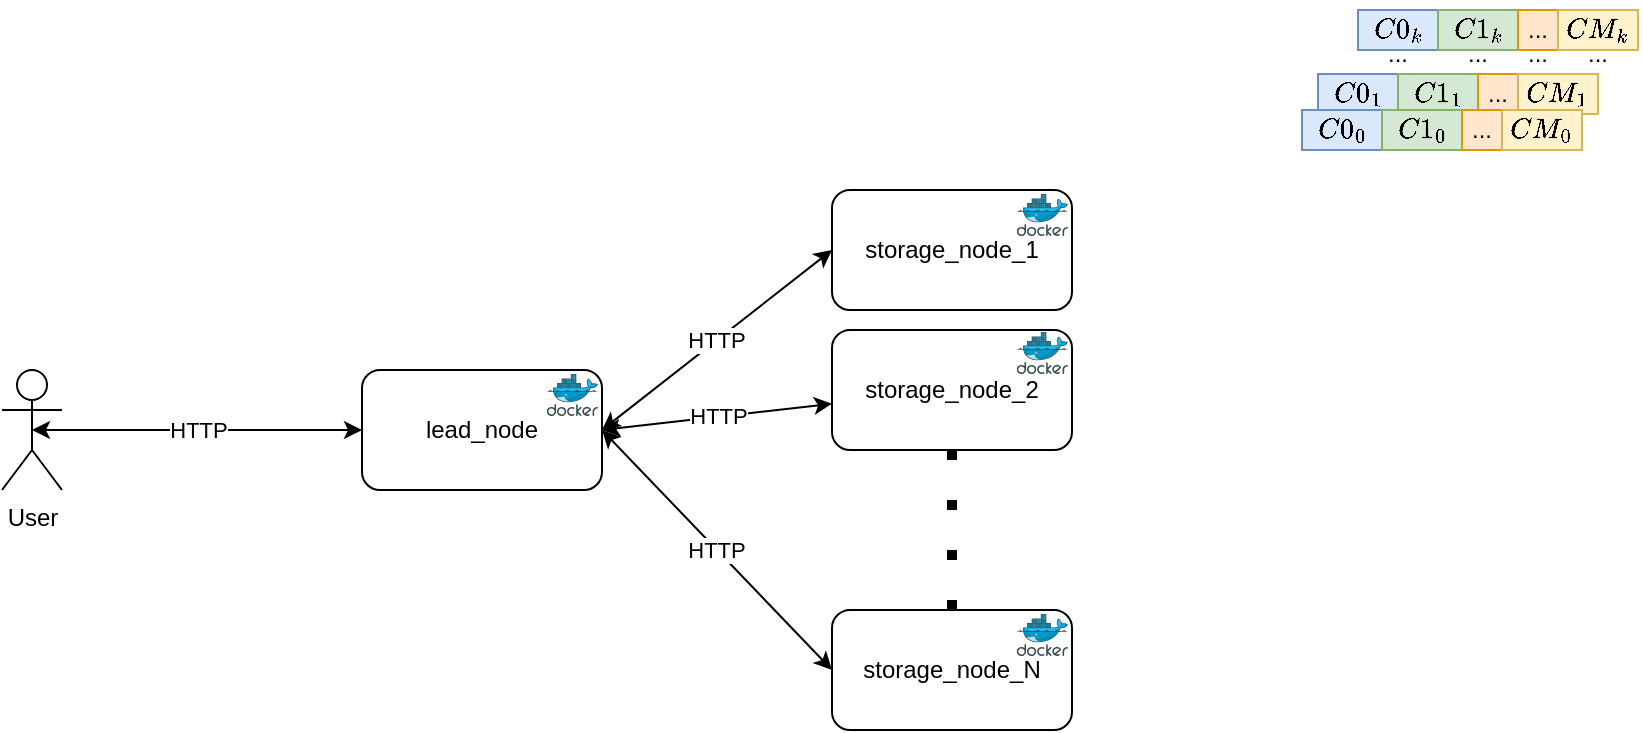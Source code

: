 <mxfile version="25.0.1">
  <diagram name="Side-1" id="NHAgeWhEGQmmEM6n7HXk">
    <mxGraphModel dx="875" dy="518" grid="1" gridSize="10" guides="1" tooltips="1" connect="1" arrows="1" fold="1" page="1" pageScale="1" pageWidth="3300" pageHeight="4681" math="1" shadow="0">
      <root>
        <mxCell id="0" />
        <mxCell id="1" parent="0" />
        <mxCell id="SFgKOH9r3m3D4WPlFbOF-8" value="HTTP" style="rounded=0;orthogonalLoop=1;jettySize=auto;html=1;exitX=1;exitY=0.5;exitDx=0;exitDy=0;entryX=0;entryY=0.5;entryDx=0;entryDy=0;startArrow=classic;startFill=1;" edge="1" parent="1" source="SFgKOH9r3m3D4WPlFbOF-2" target="SFgKOH9r3m3D4WPlFbOF-4">
          <mxGeometry relative="1" as="geometry" />
        </mxCell>
        <mxCell id="SFgKOH9r3m3D4WPlFbOF-9" value="HTTP" style="rounded=0;orthogonalLoop=1;jettySize=auto;html=1;exitX=1;exitY=0.5;exitDx=0;exitDy=0;startArrow=classic;startFill=1;" edge="1" parent="1" source="SFgKOH9r3m3D4WPlFbOF-2" target="SFgKOH9r3m3D4WPlFbOF-5">
          <mxGeometry relative="1" as="geometry" />
        </mxCell>
        <mxCell id="SFgKOH9r3m3D4WPlFbOF-10" value="HTTP" style="rounded=0;orthogonalLoop=1;jettySize=auto;html=1;exitX=1;exitY=0.5;exitDx=0;exitDy=0;entryX=0;entryY=0.5;entryDx=0;entryDy=0;startArrow=classic;startFill=1;" edge="1" parent="1" source="SFgKOH9r3m3D4WPlFbOF-2" target="SFgKOH9r3m3D4WPlFbOF-6">
          <mxGeometry relative="1" as="geometry" />
        </mxCell>
        <mxCell id="SFgKOH9r3m3D4WPlFbOF-2" value="lead_node" style="rounded=1;whiteSpace=wrap;html=1;align=center;verticalAlign=middle;" vertex="1" parent="1">
          <mxGeometry x="350" y="250" width="120" height="60" as="geometry" />
        </mxCell>
        <mxCell id="SFgKOH9r3m3D4WPlFbOF-11" value="HTTP" style="edgeStyle=orthogonalEdgeStyle;rounded=0;orthogonalLoop=1;jettySize=auto;html=1;exitX=0.5;exitY=0.5;exitDx=0;exitDy=0;exitPerimeter=0;entryX=0;entryY=0.5;entryDx=0;entryDy=0;startArrow=classic;startFill=1;" edge="1" parent="1" source="SFgKOH9r3m3D4WPlFbOF-3" target="SFgKOH9r3m3D4WPlFbOF-2">
          <mxGeometry relative="1" as="geometry" />
        </mxCell>
        <mxCell id="SFgKOH9r3m3D4WPlFbOF-3" value="User" style="shape=umlActor;verticalLabelPosition=bottom;verticalAlign=top;html=1;outlineConnect=0;" vertex="1" parent="1">
          <mxGeometry x="170" y="250" width="30" height="60" as="geometry" />
        </mxCell>
        <mxCell id="SFgKOH9r3m3D4WPlFbOF-4" value="storage_node_1" style="rounded=1;whiteSpace=wrap;html=1;" vertex="1" parent="1">
          <mxGeometry x="585" y="160" width="120" height="60" as="geometry" />
        </mxCell>
        <mxCell id="SFgKOH9r3m3D4WPlFbOF-7" style="edgeStyle=orthogonalEdgeStyle;rounded=0;orthogonalLoop=1;jettySize=auto;html=1;exitX=0.5;exitY=1;exitDx=0;exitDy=0;entryX=0.5;entryY=0;entryDx=0;entryDy=0;dashed=1;dashPattern=1 4;strokeWidth=5;endArrow=none;endFill=0;targetPerimeterSpacing=12;sourcePerimeterSpacing=6;endSize=1;curved=0;" edge="1" parent="1" source="SFgKOH9r3m3D4WPlFbOF-5" target="SFgKOH9r3m3D4WPlFbOF-6">
          <mxGeometry relative="1" as="geometry" />
        </mxCell>
        <mxCell id="SFgKOH9r3m3D4WPlFbOF-5" value="storage_node_2" style="rounded=1;whiteSpace=wrap;html=1;" vertex="1" parent="1">
          <mxGeometry x="585" y="230" width="120" height="60" as="geometry" />
        </mxCell>
        <mxCell id="SFgKOH9r3m3D4WPlFbOF-6" value="storage_node_N" style="rounded=1;whiteSpace=wrap;html=1;" vertex="1" parent="1">
          <mxGeometry x="585" y="370" width="120" height="60" as="geometry" />
        </mxCell>
        <mxCell id="SFgKOH9r3m3D4WPlFbOF-12" value="" style="image;sketch=0;aspect=fixed;html=1;points=[];align=center;fontSize=12;image=img/lib/mscae/Docker.svg;" vertex="1" parent="1">
          <mxGeometry x="442.39" y="252" width="25.61" height="21" as="geometry" />
        </mxCell>
        <mxCell id="SFgKOH9r3m3D4WPlFbOF-13" value="" style="image;sketch=0;aspect=fixed;html=1;points=[];align=center;fontSize=12;image=img/lib/mscae/Docker.svg;" vertex="1" parent="1">
          <mxGeometry x="677.39" y="162" width="25.61" height="21" as="geometry" />
        </mxCell>
        <mxCell id="SFgKOH9r3m3D4WPlFbOF-14" value="" style="image;sketch=0;aspect=fixed;html=1;points=[];align=center;fontSize=12;image=img/lib/mscae/Docker.svg;" vertex="1" parent="1">
          <mxGeometry x="677.39" y="231" width="25.61" height="21" as="geometry" />
        </mxCell>
        <mxCell id="SFgKOH9r3m3D4WPlFbOF-15" value="" style="image;sketch=0;aspect=fixed;html=1;points=[];align=center;fontSize=12;image=img/lib/mscae/Docker.svg;" vertex="1" parent="1">
          <mxGeometry x="677.39" y="372" width="25.61" height="21" as="geometry" />
        </mxCell>
        <mxCell id="SFgKOH9r3m3D4WPlFbOF-35" value="" style="group" vertex="1" connectable="0" parent="1">
          <mxGeometry x="820" y="70" width="168" height="70" as="geometry" />
        </mxCell>
        <mxCell id="SFgKOH9r3m3D4WPlFbOF-20" value="\(C0_1\)" style="rounded=0;whiteSpace=wrap;html=1;fillColor=#dae8fc;strokeColor=#6c8ebf;" vertex="1" parent="SFgKOH9r3m3D4WPlFbOF-35">
          <mxGeometry x="8" y="32" width="40" height="20" as="geometry" />
        </mxCell>
        <mxCell id="SFgKOH9r3m3D4WPlFbOF-21" value="\(C1_1\)" style="rounded=0;whiteSpace=wrap;html=1;fillColor=#d5e8d4;strokeColor=#82b366;" vertex="1" parent="SFgKOH9r3m3D4WPlFbOF-35">
          <mxGeometry x="48" y="32" width="40" height="20" as="geometry" />
        </mxCell>
        <mxCell id="SFgKOH9r3m3D4WPlFbOF-22" value="..." style="rounded=0;whiteSpace=wrap;html=1;fillColor=#ffe6cc;strokeColor=#d79b00;" vertex="1" parent="SFgKOH9r3m3D4WPlFbOF-35">
          <mxGeometry x="88" y="32" width="20" height="20" as="geometry" />
        </mxCell>
        <mxCell id="SFgKOH9r3m3D4WPlFbOF-23" value="\(CM_1\)" style="rounded=0;whiteSpace=wrap;html=1;fillColor=#fff2cc;strokeColor=#d6b656;" vertex="1" parent="SFgKOH9r3m3D4WPlFbOF-35">
          <mxGeometry x="108" y="32" width="40" height="20" as="geometry" />
        </mxCell>
        <mxCell id="SFgKOH9r3m3D4WPlFbOF-16" value="\(C0_0\)" style="rounded=0;whiteSpace=wrap;html=1;fillColor=#dae8fc;strokeColor=#6c8ebf;" vertex="1" parent="SFgKOH9r3m3D4WPlFbOF-35">
          <mxGeometry y="50" width="40" height="20" as="geometry" />
        </mxCell>
        <mxCell id="SFgKOH9r3m3D4WPlFbOF-17" value="\(C1_0\)" style="rounded=0;whiteSpace=wrap;html=1;fillColor=#d5e8d4;strokeColor=#82b366;" vertex="1" parent="SFgKOH9r3m3D4WPlFbOF-35">
          <mxGeometry x="40" y="50" width="40" height="20" as="geometry" />
        </mxCell>
        <mxCell id="SFgKOH9r3m3D4WPlFbOF-18" value="..." style="rounded=0;whiteSpace=wrap;html=1;fillColor=#ffe6cc;strokeColor=#d79b00;" vertex="1" parent="SFgKOH9r3m3D4WPlFbOF-35">
          <mxGeometry x="80" y="50" width="20" height="20" as="geometry" />
        </mxCell>
        <mxCell id="SFgKOH9r3m3D4WPlFbOF-19" value="\(CM_0\)" style="rounded=0;whiteSpace=wrap;html=1;fillColor=#fff2cc;strokeColor=#d6b656;" vertex="1" parent="SFgKOH9r3m3D4WPlFbOF-35">
          <mxGeometry x="100" y="50" width="40" height="20" as="geometry" />
        </mxCell>
        <mxCell id="SFgKOH9r3m3D4WPlFbOF-24" value="\(C0_k\)" style="rounded=0;whiteSpace=wrap;html=1;fillColor=#dae8fc;strokeColor=#6c8ebf;" vertex="1" parent="SFgKOH9r3m3D4WPlFbOF-35">
          <mxGeometry x="28" width="40" height="20" as="geometry" />
        </mxCell>
        <mxCell id="SFgKOH9r3m3D4WPlFbOF-25" value="\(C1_k\)" style="rounded=0;whiteSpace=wrap;html=1;fillColor=#d5e8d4;strokeColor=#82b366;" vertex="1" parent="SFgKOH9r3m3D4WPlFbOF-35">
          <mxGeometry x="68" width="40" height="20" as="geometry" />
        </mxCell>
        <mxCell id="SFgKOH9r3m3D4WPlFbOF-26" value="..." style="rounded=0;whiteSpace=wrap;html=1;fillColor=#ffe6cc;strokeColor=#d79b00;" vertex="1" parent="SFgKOH9r3m3D4WPlFbOF-35">
          <mxGeometry x="108" width="20" height="20" as="geometry" />
        </mxCell>
        <mxCell id="SFgKOH9r3m3D4WPlFbOF-27" value="\(CM_k\)" style="rounded=0;whiteSpace=wrap;html=1;fillColor=#fff2cc;strokeColor=#d6b656;" vertex="1" parent="SFgKOH9r3m3D4WPlFbOF-35">
          <mxGeometry x="128" width="40" height="20" as="geometry" />
        </mxCell>
        <mxCell id="SFgKOH9r3m3D4WPlFbOF-28" value="..." style="rounded=0;whiteSpace=wrap;html=1;fillColor=none;strokeColor=none;" vertex="1" parent="SFgKOH9r3m3D4WPlFbOF-35">
          <mxGeometry x="38" y="12" width="20" height="20" as="geometry" />
        </mxCell>
        <mxCell id="SFgKOH9r3m3D4WPlFbOF-29" value="..." style="rounded=0;whiteSpace=wrap;html=1;fillColor=none;strokeColor=none;" vertex="1" parent="SFgKOH9r3m3D4WPlFbOF-35">
          <mxGeometry x="78" y="12" width="20" height="20" as="geometry" />
        </mxCell>
        <mxCell id="SFgKOH9r3m3D4WPlFbOF-30" value="..." style="rounded=0;whiteSpace=wrap;html=1;fillColor=none;strokeColor=none;" vertex="1" parent="SFgKOH9r3m3D4WPlFbOF-35">
          <mxGeometry x="138" y="12" width="20" height="20" as="geometry" />
        </mxCell>
        <mxCell id="SFgKOH9r3m3D4WPlFbOF-31" value="..." style="rounded=0;whiteSpace=wrap;html=1;fillColor=none;strokeColor=none;" vertex="1" parent="SFgKOH9r3m3D4WPlFbOF-35">
          <mxGeometry x="108" y="12" width="20" height="20" as="geometry" />
        </mxCell>
      </root>
    </mxGraphModel>
  </diagram>
</mxfile>

